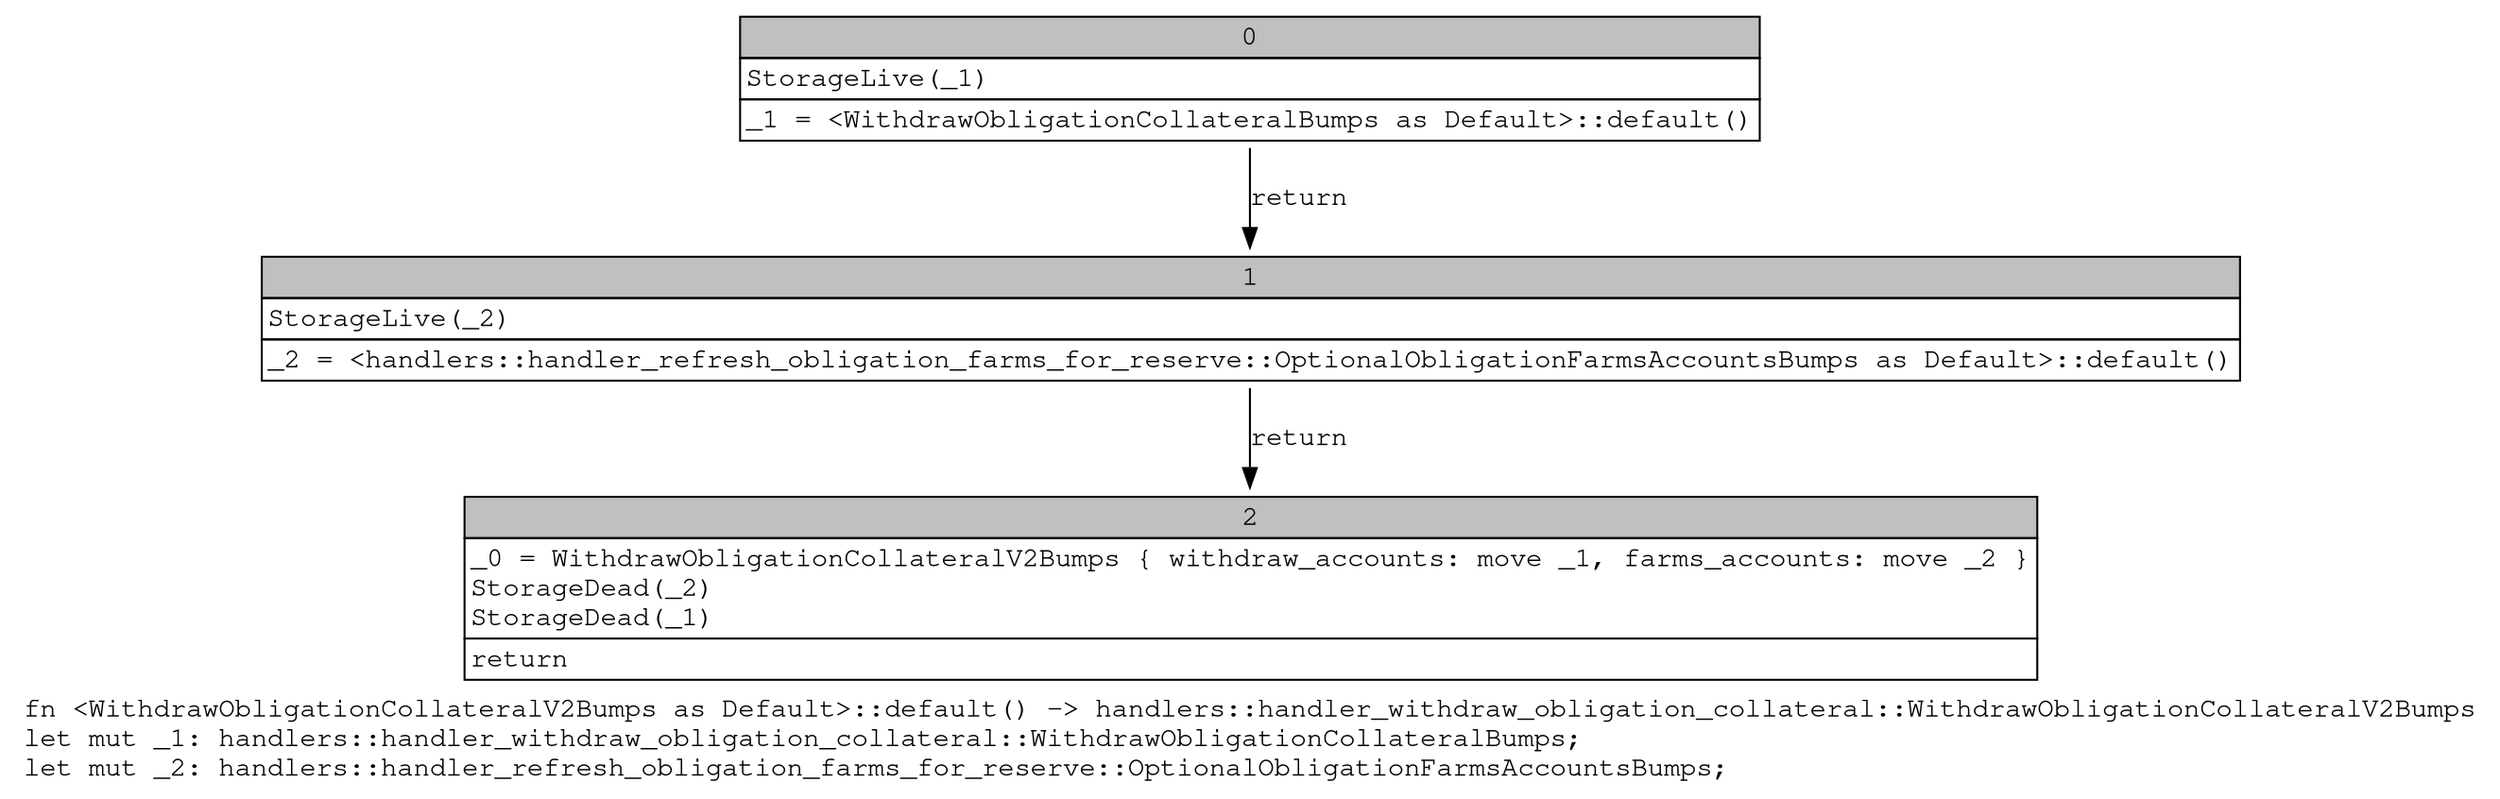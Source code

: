 digraph Mir_0_6110 {
    graph [fontname="Courier, monospace"];
    node [fontname="Courier, monospace"];
    edge [fontname="Courier, monospace"];
    label=<fn &lt;WithdrawObligationCollateralV2Bumps as Default&gt;::default() -&gt; handlers::handler_withdraw_obligation_collateral::WithdrawObligationCollateralV2Bumps<br align="left"/>let mut _1: handlers::handler_withdraw_obligation_collateral::WithdrawObligationCollateralBumps;<br align="left"/>let mut _2: handlers::handler_refresh_obligation_farms_for_reserve::OptionalObligationFarmsAccountsBumps;<br align="left"/>>;
    bb0__0_6110 [shape="none", label=<<table border="0" cellborder="1" cellspacing="0"><tr><td bgcolor="gray" align="center" colspan="1">0</td></tr><tr><td align="left" balign="left">StorageLive(_1)<br/></td></tr><tr><td align="left">_1 = &lt;WithdrawObligationCollateralBumps as Default&gt;::default()</td></tr></table>>];
    bb1__0_6110 [shape="none", label=<<table border="0" cellborder="1" cellspacing="0"><tr><td bgcolor="gray" align="center" colspan="1">1</td></tr><tr><td align="left" balign="left">StorageLive(_2)<br/></td></tr><tr><td align="left">_2 = &lt;handlers::handler_refresh_obligation_farms_for_reserve::OptionalObligationFarmsAccountsBumps as Default&gt;::default()</td></tr></table>>];
    bb2__0_6110 [shape="none", label=<<table border="0" cellborder="1" cellspacing="0"><tr><td bgcolor="gray" align="center" colspan="1">2</td></tr><tr><td align="left" balign="left">_0 = WithdrawObligationCollateralV2Bumps { withdraw_accounts: move _1, farms_accounts: move _2 }<br/>StorageDead(_2)<br/>StorageDead(_1)<br/></td></tr><tr><td align="left">return</td></tr></table>>];
    bb0__0_6110 -> bb1__0_6110 [label="return"];
    bb1__0_6110 -> bb2__0_6110 [label="return"];
}
